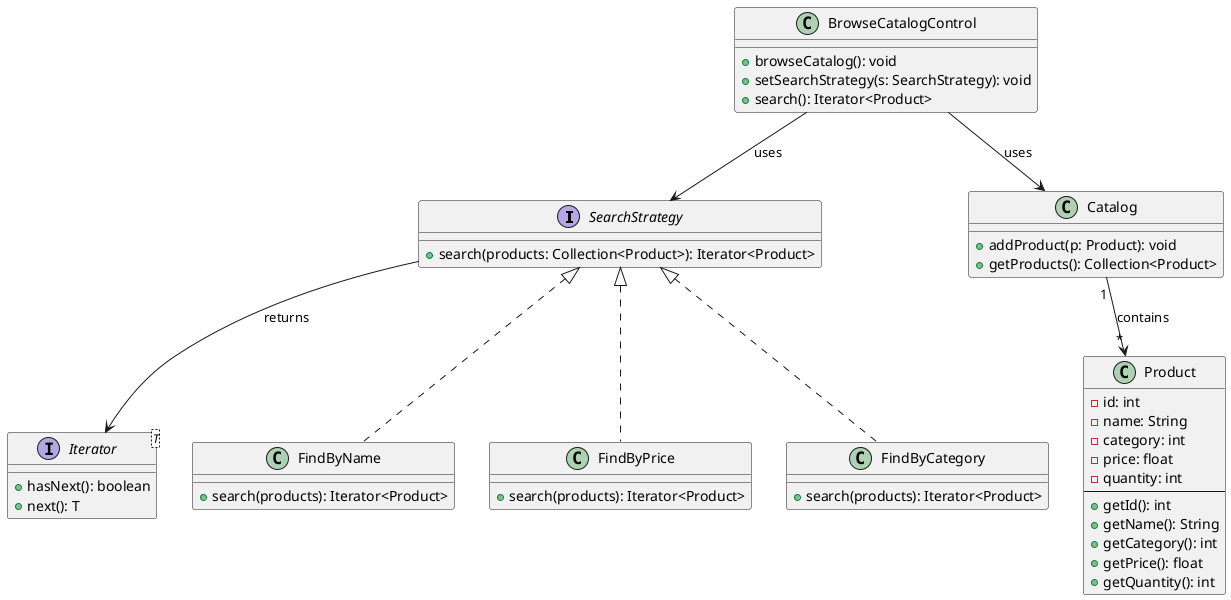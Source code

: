 @startuml

interface SearchStrategy {
    +search(products: Collection<Product>): Iterator<Product>
}

interface Iterator<T> {
    +hasNext(): boolean
    +next(): T
}

class BrowseCatalogControl {
    +browseCatalog(): void
    +setSearchStrategy(s: SearchStrategy): void
    +search(): Iterator<Product>
}

class Catalog {
    +addProduct(p: Product): void
    +getProducts(): Collection<Product>
}

class Product {
    -id: int
    -name: String
    -category: int
    -price: float
    -quantity: int
    --
    +getId(): int
    +getName(): String
    +getCategory(): int
    +getPrice(): float
    +getQuantity(): int
}

class FindByName {
    +search(products): Iterator<Product>
}

class FindByPrice {
    +search(products): Iterator<Product>
}

class FindByCategory {
    +search(products): Iterator<Product>
}

BrowseCatalogControl --> Catalog : uses
Catalog "1" --> "*" Product : contains
BrowseCatalogControl --> SearchStrategy : uses
SearchStrategy <|.. FindByName
SearchStrategy <|.. FindByPrice
SearchStrategy <|.. FindByCategory
SearchStrategy --> Iterator : returns

@enduml